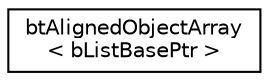digraph "Graphical Class Hierarchy"
{
  edge [fontname="Helvetica",fontsize="10",labelfontname="Helvetica",labelfontsize="10"];
  node [fontname="Helvetica",fontsize="10",shape=record];
  rankdir="LR";
  Node1 [label="btAlignedObjectArray\l\< bListBasePtr \>",height=0.2,width=0.4,color="black", fillcolor="white", style="filled",URL="$classbt_aligned_object_array.html"];
}
